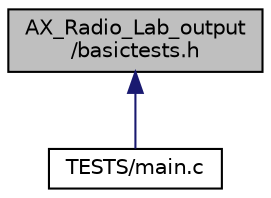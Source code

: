 digraph "AX_Radio_Lab_output/basictests.h"
{
 // LATEX_PDF_SIZE
  edge [fontname="Helvetica",fontsize="10",labelfontname="Helvetica",labelfontsize="10"];
  node [fontname="Helvetica",fontsize="10",shape=record];
  Node1 [label="AX_Radio_Lab_output\l/basictests.h",height=0.2,width=0.4,color="black", fillcolor="grey75", style="filled", fontcolor="black",tooltip=" "];
  Node1 -> Node2 [dir="back",color="midnightblue",fontsize="10",style="solid",fontname="Helvetica"];
  Node2 [label="TESTS/main.c",height=0.2,width=0.4,color="black", fillcolor="white", style="filled",URL="$_t_e_s_t_s_2main_8c.html",tooltip="Provides basic evaluation functions like transmitting CW or measuring BER from a 101010 bit stream Ra..."];
}
